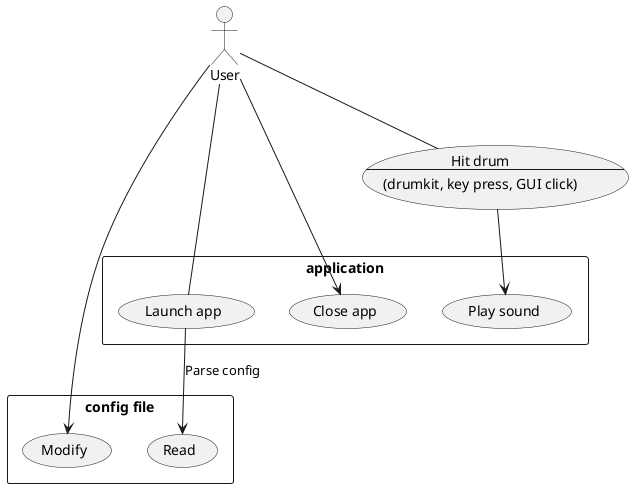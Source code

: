 @startuml Use Case
skinparam packageStyle rectangle

actor User

rectangle "config file" {
    (Modify) as ModifyConfig
    (Read) as ReadConfig
}

rectangle application {
    (Launch app) as LaunchApp
    (Play sound) as PlaySound
    (Close app) as CloseApp
}

usecase HitDrum as "Hit drum
---
(drumkit, key press, GUI click)"

User -- LaunchApp
User --> ModifyConfig
User -- HitDrum
User --> CloseApp

LaunchApp --> ReadConfig : Parse config
HitDrum --> PlaySound
@enduml